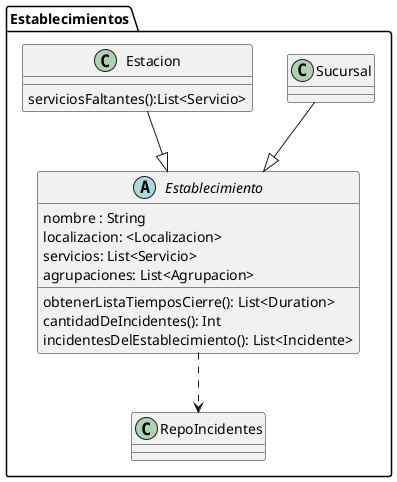 @startuml
'https://plantuml.com/class-diagram

package Establecimientos {
    abstract class Establecimiento{
        nombre : String
        localizacion: <Localizacion>
        servicios: List<Servicio>
        agrupaciones: List<Agrupacion>
        obtenerListaTiemposCierre(): List<Duration>
        cantidadDeIncidentes(): Int
        incidentesDelEstablecimiento(): List<Incidente>
    }

  class Sucursal{
  }

  class Estacion{
     serviciosFaltantes():List<Servicio>
  }

  class "RepoIncidentes" as CopiaRepoIncidentes{
      }

  Sucursal-down-|>Establecimiento
  Estacion-down-|>Establecimiento
  Establecimiento..>CopiaRepoIncidentes
}

@enduml